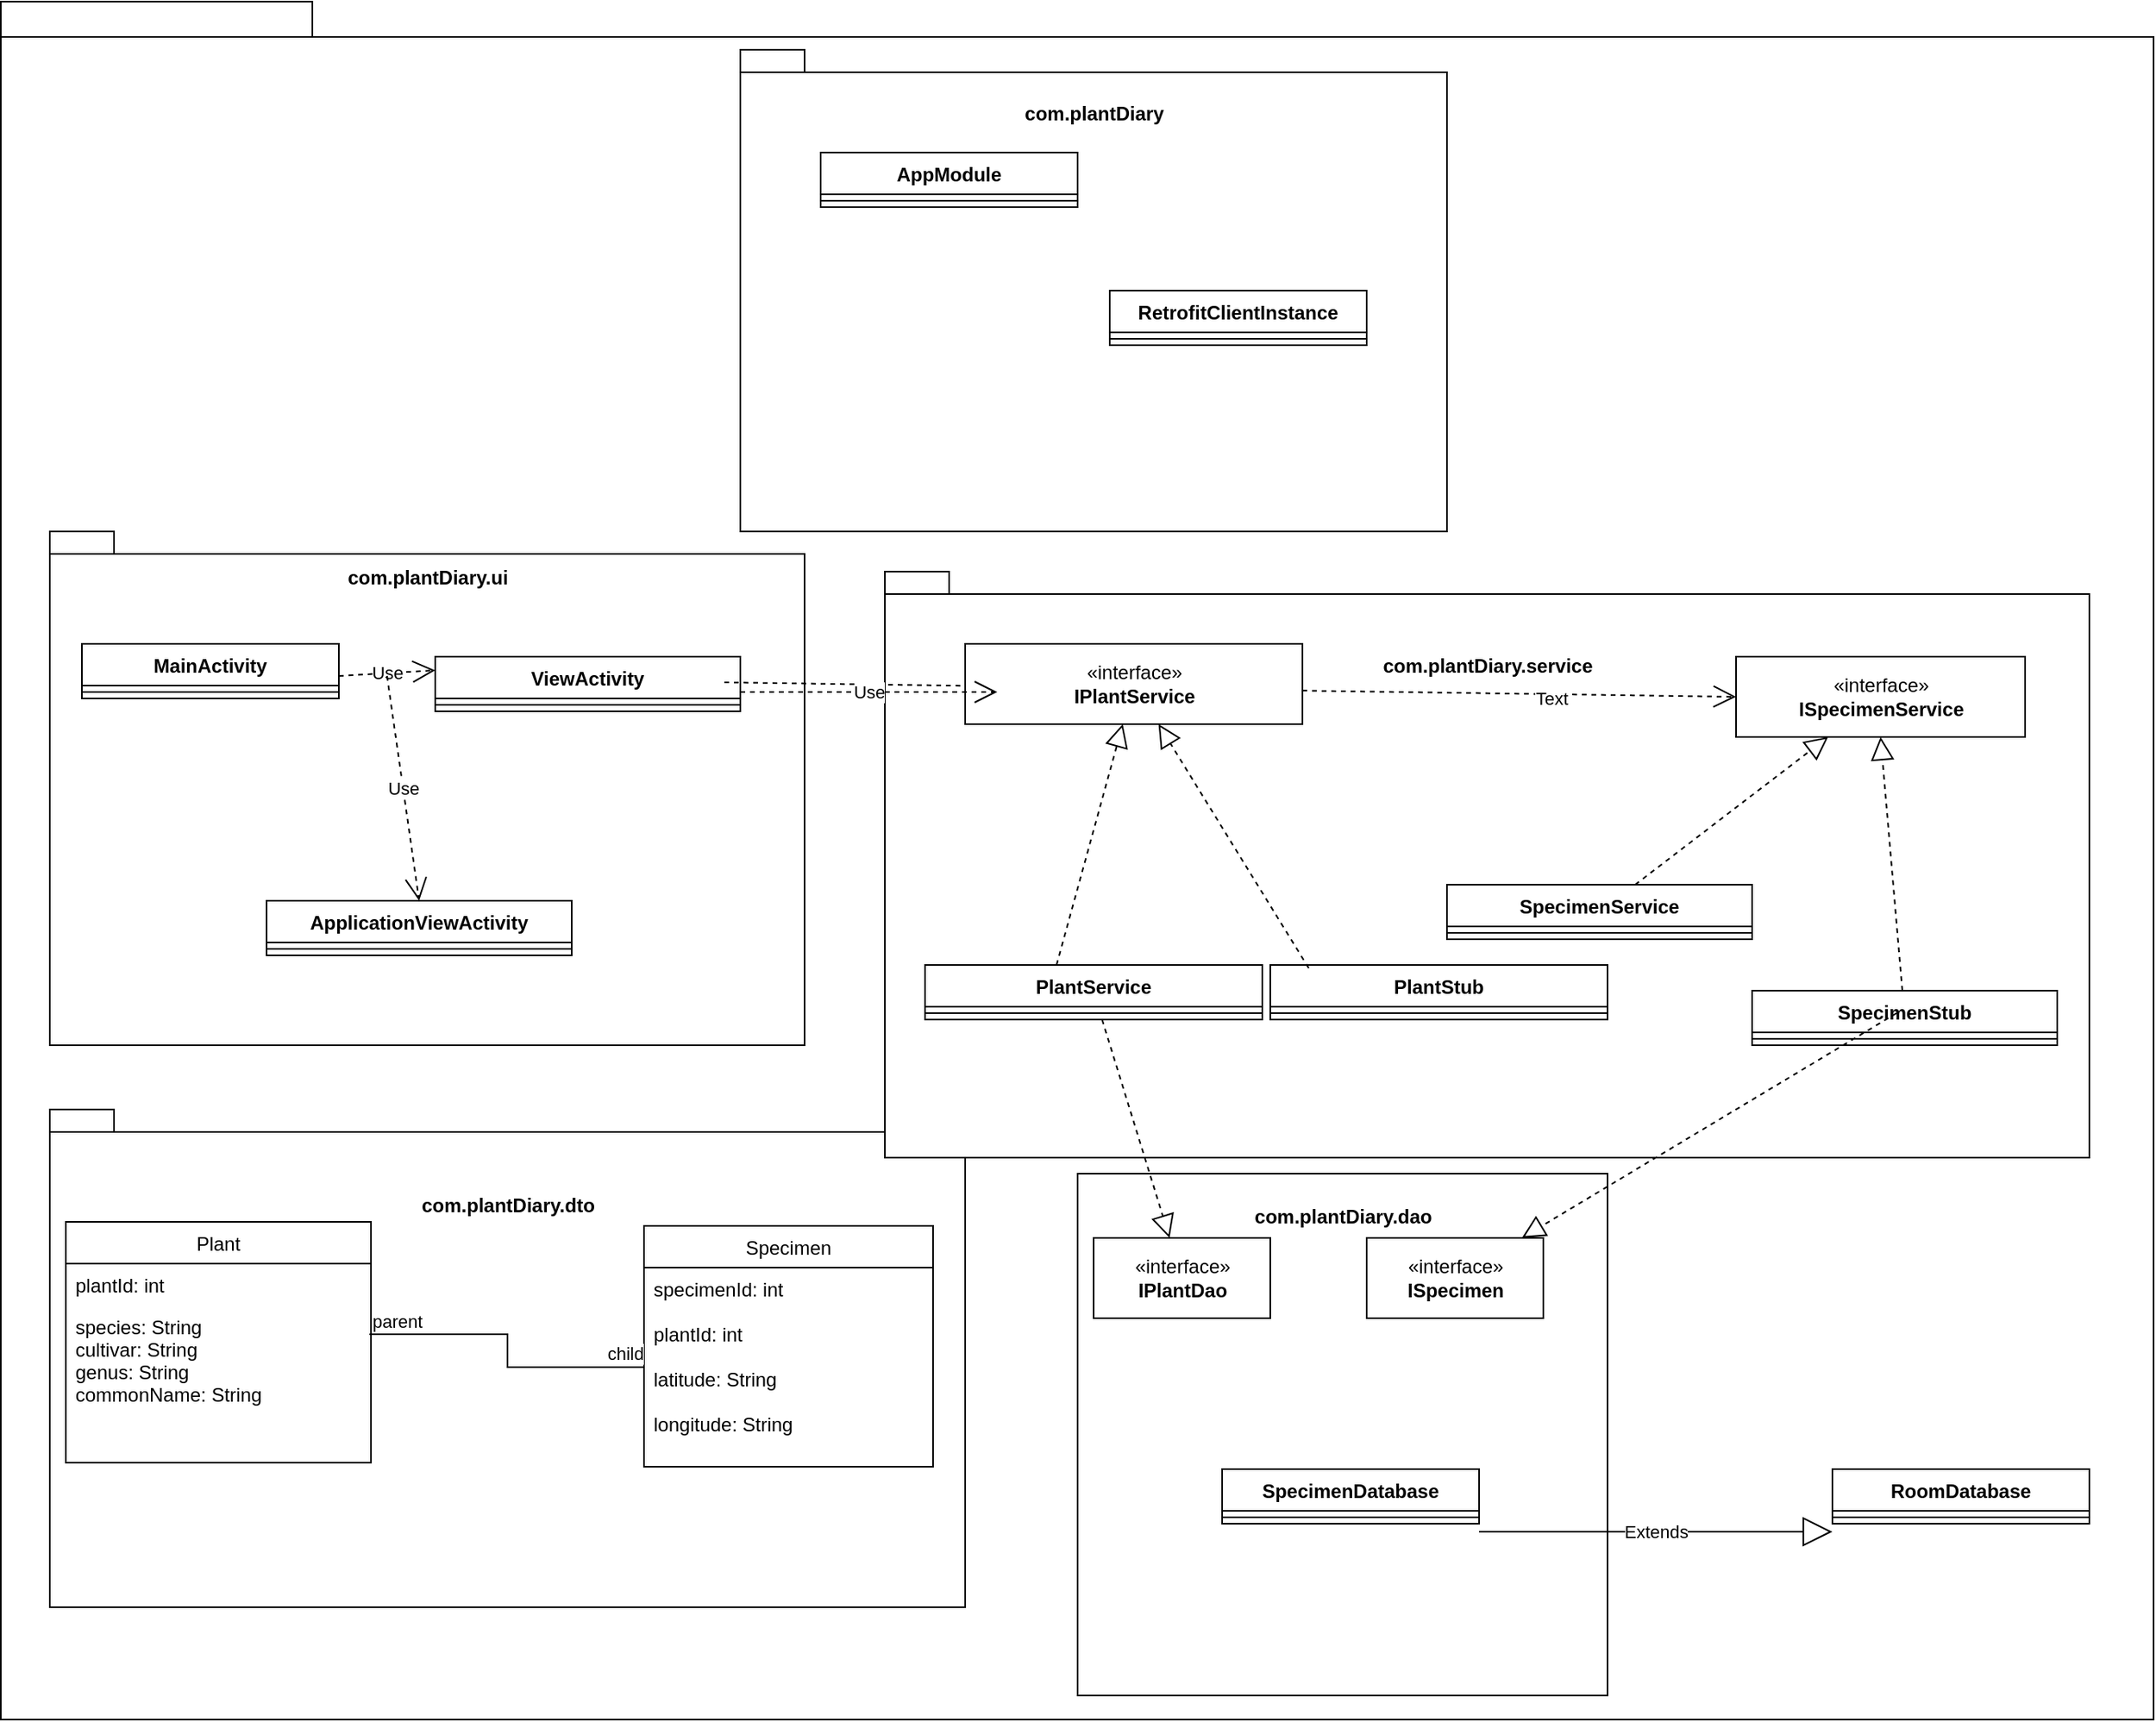<mxfile version="20.3.2" type="github">
  <diagram name="Page-1" id="b5b7bab2-c9e2-2cf4-8b2a-24fd1a2a6d21">
    <mxGraphModel dx="1402" dy="766" grid="1" gridSize="10" guides="1" tooltips="1" connect="1" arrows="1" fold="1" page="1" pageScale="1" pageWidth="827" pageHeight="1169" background="none" math="0" shadow="0">
      <root>
        <mxCell id="0" />
        <mxCell id="1" parent="0" />
        <mxCell id="6e0c8c40b5770093-72" value="" style="shape=folder;fontStyle=1;spacingTop=10;tabWidth=194;tabHeight=22;tabPosition=left;html=1;rounded=0;shadow=0;comic=0;labelBackgroundColor=none;strokeWidth=1;fillColor=none;fontFamily=Verdana;fontSize=10;align=center;" parent="1" vertex="1">
          <mxGeometry x="69.5" y="70" width="1340.5" height="1070" as="geometry" />
        </mxCell>
        <mxCell id="I1y-CyecfX2lXBZXowl5-1" value="&lt;div&gt;com.plantDiary.ui&lt;/div&gt;&lt;div&gt;&lt;br&gt;&lt;/div&gt;&lt;div&gt;&lt;br&gt;&lt;/div&gt;&lt;div&gt;&lt;br&gt;&lt;/div&gt;&lt;div&gt;&lt;br&gt;&lt;/div&gt;&lt;div&gt;&lt;br&gt;&lt;/div&gt;&lt;div&gt;&lt;br&gt;&lt;/div&gt;&lt;div&gt;&lt;br&gt;&lt;/div&gt;&lt;div&gt;&lt;br&gt;&lt;/div&gt;&lt;div&gt;&lt;br&gt;&lt;/div&gt;&lt;div&gt;&lt;br&gt;&lt;/div&gt;&lt;div&gt;&lt;br&gt;&lt;/div&gt;&lt;div&gt;&lt;br&gt;&lt;/div&gt;&lt;div&gt;&lt;br&gt;&lt;/div&gt;&lt;div&gt;&lt;br&gt;&lt;/div&gt;&lt;div&gt;&lt;br&gt;&lt;/div&gt;&lt;div&gt;&lt;br&gt;&lt;/div&gt;&lt;div&gt;&lt;br&gt;&lt;/div&gt;&lt;div&gt;&lt;br&gt;&lt;/div&gt;&lt;div&gt;&lt;br&gt;&lt;/div&gt;" style="shape=folder;fontStyle=1;spacingTop=10;tabWidth=40;tabHeight=14;tabPosition=left;html=1;" parent="1" vertex="1">
          <mxGeometry x="100" y="400" width="470" height="320" as="geometry" />
        </mxCell>
        <mxCell id="I1y-CyecfX2lXBZXowl5-3" value="&lt;div&gt;&lt;b&gt;com.plantDiary.dao&lt;/b&gt;&lt;/div&gt;&lt;div&gt;&lt;br&gt;&lt;/div&gt;&lt;div&gt;&lt;br&gt;&lt;/div&gt;&lt;div&gt;&lt;br&gt;&lt;/div&gt;&lt;div&gt;&lt;br&gt;&lt;/div&gt;&lt;div&gt;&lt;br&gt;&lt;/div&gt;&lt;div&gt;&lt;br&gt;&lt;/div&gt;&lt;div&gt;&lt;br&gt;&lt;/div&gt;&lt;div&gt;&lt;br&gt;&lt;/div&gt;&lt;div&gt;&lt;br&gt;&lt;/div&gt;&lt;div&gt;&lt;br&gt;&lt;/div&gt;&lt;div&gt;&lt;br&gt;&lt;/div&gt;&lt;div&gt;&lt;br&gt;&lt;/div&gt;&lt;div&gt;&lt;br&gt;&lt;/div&gt;&lt;div&gt;&lt;br&gt;&lt;/div&gt;&lt;div&gt;&lt;br&gt;&lt;/div&gt;&lt;div&gt;&lt;br&gt;&lt;/div&gt;&lt;div&gt;&lt;br&gt;&lt;/div&gt;&lt;div&gt;&lt;br&gt;&lt;/div&gt;&lt;div&gt;&lt;br&gt;&lt;/div&gt;" style="html=1;fontFamily=Helvetica;fontSize=12;fontColor=default;align=center;strokeColor=default;fillColor=default;" parent="1" vertex="1">
          <mxGeometry x="740" y="800" width="330" height="325" as="geometry" />
        </mxCell>
        <mxCell id="I1y-CyecfX2lXBZXowl5-4" value="&lt;div&gt;com.plantDiary.dto&lt;/div&gt;&lt;div&gt;&lt;br&gt;&lt;/div&gt;&lt;div&gt;&lt;br&gt;&lt;/div&gt;&lt;div&gt;&lt;br&gt;&lt;/div&gt;&lt;div&gt;&lt;br&gt;&lt;/div&gt;&lt;div&gt;&lt;br&gt;&lt;/div&gt;&lt;div&gt;&lt;br&gt;&lt;/div&gt;&lt;div&gt;&lt;br&gt;&lt;/div&gt;&lt;div&gt;&lt;br&gt;&lt;/div&gt;&lt;div&gt;&lt;br&gt;&lt;/div&gt;&lt;div&gt;&lt;br&gt;&lt;/div&gt;&lt;div&gt;&lt;br&gt;&lt;/div&gt;&lt;div&gt;&lt;br&gt;&lt;/div&gt;&lt;div&gt;&lt;br&gt;&lt;/div&gt;&lt;div&gt;&lt;br&gt;&lt;/div&gt;" style="shape=folder;fontStyle=1;spacingTop=10;tabWidth=40;tabHeight=14;tabPosition=left;html=1;" parent="1" vertex="1">
          <mxGeometry x="100" y="760" width="570" height="310" as="geometry" />
        </mxCell>
        <mxCell id="I1y-CyecfX2lXBZXowl5-5" value="&lt;div&gt;com.plantDiary.service&lt;/div&gt;&lt;div&gt;&lt;br&gt;&lt;/div&gt;&lt;div&gt;&lt;br&gt;&lt;/div&gt;&lt;div&gt;&lt;br&gt;&lt;/div&gt;&lt;div&gt;&lt;br&gt;&lt;/div&gt;&lt;div&gt;&lt;br&gt;&lt;/div&gt;&lt;div&gt;&lt;br&gt;&lt;/div&gt;&lt;div&gt;&lt;br&gt;&lt;/div&gt;&lt;div&gt;&lt;br&gt;&lt;/div&gt;&lt;div&gt;&lt;br&gt;&lt;/div&gt;&lt;div&gt;&lt;br&gt;&lt;/div&gt;&lt;div&gt;&lt;br&gt;&lt;/div&gt;&lt;div&gt;&lt;br&gt;&lt;/div&gt;&lt;div&gt;&lt;br&gt;&lt;/div&gt;&lt;div&gt;&lt;br&gt;&lt;/div&gt;&lt;div&gt;&lt;br&gt;&lt;/div&gt;&lt;div&gt;&lt;br&gt;&lt;/div&gt;&lt;div&gt;&lt;br&gt;&lt;/div&gt;&lt;div&gt;&lt;br&gt;&lt;/div&gt;" style="shape=folder;fontStyle=1;spacingTop=10;tabWidth=40;tabHeight=14;tabPosition=left;html=1;" parent="1" vertex="1">
          <mxGeometry x="620" y="425" width="750" height="365" as="geometry" />
        </mxCell>
        <mxCell id="I1y-CyecfX2lXBZXowl5-6" value="&lt;div&gt;com.plantDiary&lt;/div&gt;&lt;div&gt;&lt;br&gt;&lt;/div&gt;&lt;div&gt;&lt;br&gt;&lt;/div&gt;&lt;div&gt;&lt;br&gt;&lt;/div&gt;&lt;div&gt;&lt;br&gt;&lt;/div&gt;&lt;div&gt;&lt;br&gt;&lt;/div&gt;&lt;div&gt;&lt;br&gt;&lt;/div&gt;&lt;div&gt;&lt;br&gt;&lt;/div&gt;&lt;div&gt;&lt;br&gt;&lt;/div&gt;&lt;div&gt;&lt;br&gt;&lt;/div&gt;&lt;div&gt;&lt;br&gt;&lt;/div&gt;&lt;div&gt;&lt;br&gt;&lt;/div&gt;&lt;div&gt;&lt;br&gt;&lt;/div&gt;&lt;div&gt;&lt;br&gt;&lt;/div&gt;&lt;div&gt;&lt;br&gt;&lt;/div&gt;&lt;div&gt;&lt;br&gt;&lt;/div&gt;&lt;div&gt;&lt;br&gt;&lt;/div&gt;" style="shape=folder;fontStyle=1;spacingTop=10;tabWidth=40;tabHeight=14;tabPosition=left;html=1;" parent="1" vertex="1">
          <mxGeometry x="530" y="100" width="440" height="300" as="geometry" />
        </mxCell>
        <mxCell id="I1y-CyecfX2lXBZXowl5-15" value="MainActivity" style="swimlane;fontStyle=1;align=center;verticalAlign=top;childLayout=stackLayout;horizontal=1;startSize=26;horizontalStack=0;resizeParent=1;resizeParentMax=0;resizeLast=0;collapsible=1;marginBottom=0;" parent="1" vertex="1">
          <mxGeometry x="120" y="470" width="160" height="34" as="geometry" />
        </mxCell>
        <mxCell id="I1y-CyecfX2lXBZXowl5-95" value="Use" style="endArrow=open;endSize=12;dashed=1;html=1;rounded=0;entryX=0;entryY=0.25;entryDx=0;entryDy=0;" parent="I1y-CyecfX2lXBZXowl5-15" target="I1y-CyecfX2lXBZXowl5-23" edge="1">
          <mxGeometry width="160" relative="1" as="geometry">
            <mxPoint x="160" y="20" as="sourcePoint" />
            <mxPoint x="300" y="20" as="targetPoint" />
          </mxGeometry>
        </mxCell>
        <mxCell id="I1y-CyecfX2lXBZXowl5-17" value="" style="line;strokeWidth=1;fillColor=none;align=left;verticalAlign=middle;spacingTop=-1;spacingLeft=3;spacingRight=3;rotatable=0;labelPosition=right;points=[];portConstraint=eastwest;strokeColor=inherit;" parent="I1y-CyecfX2lXBZXowl5-15" vertex="1">
          <mxGeometry y="26" width="160" height="8" as="geometry" />
        </mxCell>
        <mxCell id="I1y-CyecfX2lXBZXowl5-23" value="ViewActivity" style="swimlane;fontStyle=1;align=center;verticalAlign=top;childLayout=stackLayout;horizontal=1;startSize=26;horizontalStack=0;resizeParent=1;resizeParentMax=0;resizeLast=0;collapsible=1;marginBottom=0;" parent="1" vertex="1">
          <mxGeometry x="340" y="478" width="190" height="34" as="geometry" />
        </mxCell>
        <mxCell id="I1y-CyecfX2lXBZXowl5-67" value="Use" style="endArrow=open;endSize=12;dashed=1;html=1;rounded=0;entryX=0;entryY=0.5;entryDx=0;entryDy=0;" parent="I1y-CyecfX2lXBZXowl5-23" target="I1y-CyecfX2lXBZXowl5-32" edge="1">
          <mxGeometry width="160" relative="1" as="geometry">
            <mxPoint x="180" y="16" as="sourcePoint" />
            <mxPoint x="340" y="16" as="targetPoint" />
          </mxGeometry>
        </mxCell>
        <mxCell id="I1y-CyecfX2lXBZXowl5-97" value="Text" style="edgeLabel;html=1;align=center;verticalAlign=middle;resizable=0;points=[];" parent="I1y-CyecfX2lXBZXowl5-67" vertex="1" connectable="0">
          <mxGeometry x="0.635" y="-2" relative="1" as="geometry">
            <mxPoint as="offset" />
          </mxGeometry>
        </mxCell>
        <mxCell id="I1y-CyecfX2lXBZXowl5-24" value="" style="line;strokeWidth=1;fillColor=none;align=left;verticalAlign=middle;spacingTop=-1;spacingLeft=3;spacingRight=3;rotatable=0;labelPosition=right;points=[];portConstraint=eastwest;strokeColor=inherit;" parent="I1y-CyecfX2lXBZXowl5-23" vertex="1">
          <mxGeometry y="26" width="190" height="8" as="geometry" />
        </mxCell>
        <mxCell id="I1y-CyecfX2lXBZXowl5-25" value="PlantService" style="swimlane;fontStyle=1;align=center;verticalAlign=top;childLayout=stackLayout;horizontal=1;startSize=26;horizontalStack=0;resizeParent=1;resizeParentMax=0;resizeLast=0;collapsible=1;marginBottom=0;" parent="1" vertex="1">
          <mxGeometry x="645" y="670" width="210" height="34" as="geometry" />
        </mxCell>
        <mxCell id="I1y-CyecfX2lXBZXowl5-26" value="" style="line;strokeWidth=1;fillColor=none;align=left;verticalAlign=middle;spacingTop=-1;spacingLeft=3;spacingRight=3;rotatable=0;labelPosition=right;points=[];portConstraint=eastwest;strokeColor=inherit;" parent="I1y-CyecfX2lXBZXowl5-25" vertex="1">
          <mxGeometry y="26" width="210" height="8" as="geometry" />
        </mxCell>
        <mxCell id="I1y-CyecfX2lXBZXowl5-27" value="SpecimenService" style="swimlane;fontStyle=1;align=center;verticalAlign=top;childLayout=stackLayout;horizontal=1;startSize=26;horizontalStack=0;resizeParent=1;resizeParentMax=0;resizeLast=0;collapsible=1;marginBottom=0;" parent="1" vertex="1">
          <mxGeometry x="970" y="620" width="190" height="34" as="geometry" />
        </mxCell>
        <mxCell id="I1y-CyecfX2lXBZXowl5-28" value="" style="line;strokeWidth=1;fillColor=none;align=left;verticalAlign=middle;spacingTop=-1;spacingLeft=3;spacingRight=3;rotatable=0;labelPosition=right;points=[];portConstraint=eastwest;strokeColor=inherit;" parent="I1y-CyecfX2lXBZXowl5-27" vertex="1">
          <mxGeometry y="26" width="190" height="8" as="geometry" />
        </mxCell>
        <mxCell id="I1y-CyecfX2lXBZXowl5-29" value="ApplicationViewActivity" style="swimlane;fontStyle=1;align=center;verticalAlign=top;childLayout=stackLayout;horizontal=1;startSize=26;horizontalStack=0;resizeParent=1;resizeParentMax=0;resizeLast=0;collapsible=1;marginBottom=0;" parent="1" vertex="1">
          <mxGeometry x="235" y="630" width="190" height="34" as="geometry" />
        </mxCell>
        <mxCell id="I1y-CyecfX2lXBZXowl5-30" value="" style="line;strokeWidth=1;fillColor=none;align=left;verticalAlign=middle;spacingTop=-1;spacingLeft=3;spacingRight=3;rotatable=0;labelPosition=right;points=[];portConstraint=eastwest;strokeColor=inherit;" parent="I1y-CyecfX2lXBZXowl5-29" vertex="1">
          <mxGeometry y="26" width="190" height="8" as="geometry" />
        </mxCell>
        <mxCell id="I1y-CyecfX2lXBZXowl5-31" value="«interface»&lt;br&gt;&lt;b&gt;IPlantService&lt;/b&gt;" style="html=1;" parent="1" vertex="1">
          <mxGeometry x="670" y="470" width="210" height="50" as="geometry" />
        </mxCell>
        <mxCell id="I1y-CyecfX2lXBZXowl5-32" value="«interface»&lt;br&gt;&lt;b&gt;ISpecimenService&lt;/b&gt;" style="html=1;" parent="1" vertex="1">
          <mxGeometry x="1150" y="478" width="180" height="50" as="geometry" />
        </mxCell>
        <mxCell id="I1y-CyecfX2lXBZXowl5-33" value="PlantStub" style="swimlane;fontStyle=1;align=center;verticalAlign=top;childLayout=stackLayout;horizontal=1;startSize=26;horizontalStack=0;resizeParent=1;resizeParentMax=0;resizeLast=0;collapsible=1;marginBottom=0;" parent="1" vertex="1">
          <mxGeometry x="860" y="670" width="210" height="34" as="geometry" />
        </mxCell>
        <mxCell id="I1y-CyecfX2lXBZXowl5-34" value="" style="line;strokeWidth=1;fillColor=none;align=left;verticalAlign=middle;spacingTop=-1;spacingLeft=3;spacingRight=3;rotatable=0;labelPosition=right;points=[];portConstraint=eastwest;strokeColor=inherit;" parent="I1y-CyecfX2lXBZXowl5-33" vertex="1">
          <mxGeometry y="26" width="210" height="8" as="geometry" />
        </mxCell>
        <mxCell id="I1y-CyecfX2lXBZXowl5-35" value="SpecimenStub" style="swimlane;fontStyle=1;align=center;verticalAlign=top;childLayout=stackLayout;horizontal=1;startSize=26;horizontalStack=0;resizeParent=1;resizeParentMax=0;resizeLast=0;collapsible=1;marginBottom=0;" parent="1" vertex="1">
          <mxGeometry x="1160" y="686" width="190" height="34" as="geometry" />
        </mxCell>
        <mxCell id="I1y-CyecfX2lXBZXowl5-79" value="" style="endArrow=block;dashed=1;endFill=0;endSize=12;html=1;rounded=0;" parent="I1y-CyecfX2lXBZXowl5-35" target="I1y-CyecfX2lXBZXowl5-68" edge="1">
          <mxGeometry width="160" relative="1" as="geometry">
            <mxPoint x="90" y="14" as="sourcePoint" />
            <mxPoint x="250" y="14" as="targetPoint" />
          </mxGeometry>
        </mxCell>
        <mxCell id="I1y-CyecfX2lXBZXowl5-36" value="" style="line;strokeWidth=1;fillColor=none;align=left;verticalAlign=middle;spacingTop=-1;spacingLeft=3;spacingRight=3;rotatable=0;labelPosition=right;points=[];portConstraint=eastwest;strokeColor=inherit;" parent="I1y-CyecfX2lXBZXowl5-35" vertex="1">
          <mxGeometry y="26" width="190" height="8" as="geometry" />
        </mxCell>
        <mxCell id="I1y-CyecfX2lXBZXowl5-37" value="Plant" style="swimlane;fontStyle=0;childLayout=stackLayout;horizontal=1;startSize=26;fillColor=none;horizontalStack=0;resizeParent=1;resizeParentMax=0;resizeLast=0;collapsible=1;marginBottom=0;" parent="1" vertex="1">
          <mxGeometry x="110" y="830" width="190" height="150" as="geometry" />
        </mxCell>
        <mxCell id="I1y-CyecfX2lXBZXowl5-38" value="plantId: int" style="text;strokeColor=none;fillColor=none;align=left;verticalAlign=top;spacingLeft=4;spacingRight=4;overflow=hidden;rotatable=0;points=[[0,0.5],[1,0.5]];portConstraint=eastwest;" parent="I1y-CyecfX2lXBZXowl5-37" vertex="1">
          <mxGeometry y="26" width="190" height="26" as="geometry" />
        </mxCell>
        <mxCell id="I1y-CyecfX2lXBZXowl5-39" value="species: String&#xa;cultivar: String&#xa;genus: String&#xa;commonName: String&#xa;" style="text;strokeColor=none;fillColor=none;align=left;verticalAlign=top;spacingLeft=4;spacingRight=4;overflow=hidden;rotatable=0;points=[[0,0.5],[1,0.5]];portConstraint=eastwest;" parent="I1y-CyecfX2lXBZXowl5-37" vertex="1">
          <mxGeometry y="52" width="190" height="98" as="geometry" />
        </mxCell>
        <mxCell id="I1y-CyecfX2lXBZXowl5-41" value="Specimen" style="swimlane;fontStyle=0;childLayout=stackLayout;horizontal=1;startSize=26;fillColor=none;horizontalStack=0;resizeParent=1;resizeParentMax=0;resizeLast=0;collapsible=1;marginBottom=0;" parent="1" vertex="1">
          <mxGeometry x="470" y="832.5" width="180" height="150" as="geometry" />
        </mxCell>
        <mxCell id="I1y-CyecfX2lXBZXowl5-42" value="specimenId: int&#xa;&#xa;plantId: int&#xa;&#xa;latitude: String&#xa;&#xa;longitude: String&#xa;" style="text;strokeColor=none;fillColor=none;align=left;verticalAlign=top;spacingLeft=4;spacingRight=4;overflow=hidden;rotatable=0;points=[[0,0.5],[1,0.5]];portConstraint=eastwest;" parent="I1y-CyecfX2lXBZXowl5-41" vertex="1">
          <mxGeometry y="26" width="180" height="124" as="geometry" />
        </mxCell>
        <mxCell id="I1y-CyecfX2lXBZXowl5-45" value="Extends" style="endArrow=block;endSize=16;endFill=0;html=1;rounded=0;exitX=1;exitY=0.5;exitDx=0;exitDy=0;" parent="1" edge="1">
          <mxGeometry width="160" relative="1" as="geometry">
            <mxPoint x="990" y="1023" as="sourcePoint" />
            <mxPoint x="1210" y="1023" as="targetPoint" />
            <Array as="points" />
          </mxGeometry>
        </mxCell>
        <mxCell id="I1y-CyecfX2lXBZXowl5-53" value="" style="endArrow=none;html=1;edgeStyle=orthogonalEdgeStyle;rounded=0;exitX=0.995;exitY=0.184;exitDx=0;exitDy=0;exitPerimeter=0;" parent="1" source="I1y-CyecfX2lXBZXowl5-39" target="I1y-CyecfX2lXBZXowl5-42" edge="1">
          <mxGeometry relative="1" as="geometry">
            <mxPoint x="310" y="900" as="sourcePoint" />
            <mxPoint x="450" y="900" as="targetPoint" />
          </mxGeometry>
        </mxCell>
        <mxCell id="I1y-CyecfX2lXBZXowl5-54" value="parent" style="edgeLabel;resizable=0;html=1;align=left;verticalAlign=bottom;" parent="I1y-CyecfX2lXBZXowl5-53" connectable="0" vertex="1">
          <mxGeometry x="-1" relative="1" as="geometry" />
        </mxCell>
        <mxCell id="I1y-CyecfX2lXBZXowl5-55" value="child" style="edgeLabel;resizable=0;html=1;align=right;verticalAlign=bottom;" parent="I1y-CyecfX2lXBZXowl5-53" connectable="0" vertex="1">
          <mxGeometry x="1" relative="1" as="geometry" />
        </mxCell>
        <mxCell id="I1y-CyecfX2lXBZXowl5-56" value="" style="endArrow=block;dashed=1;endFill=0;endSize=12;html=1;rounded=0;exitX=0.39;exitY=0;exitDx=0;exitDy=0;exitPerimeter=0;" parent="1" source="I1y-CyecfX2lXBZXowl5-25" target="I1y-CyecfX2lXBZXowl5-31" edge="1">
          <mxGeometry width="160" relative="1" as="geometry">
            <mxPoint x="730" y="510" as="sourcePoint" />
            <mxPoint x="890" y="510" as="targetPoint" />
          </mxGeometry>
        </mxCell>
        <mxCell id="I1y-CyecfX2lXBZXowl5-58" value="" style="endArrow=block;dashed=1;endFill=0;endSize=12;html=1;rounded=0;exitX=0.114;exitY=0.059;exitDx=0;exitDy=0;exitPerimeter=0;" parent="1" source="I1y-CyecfX2lXBZXowl5-33" target="I1y-CyecfX2lXBZXowl5-31" edge="1">
          <mxGeometry width="160" relative="1" as="geometry">
            <mxPoint x="780" y="510.5" as="sourcePoint" />
            <mxPoint x="940" y="510.5" as="targetPoint" />
          </mxGeometry>
        </mxCell>
        <mxCell id="I1y-CyecfX2lXBZXowl5-61" value="" style="endArrow=block;dashed=1;endFill=0;endSize=12;html=1;rounded=0;entryX=0.5;entryY=1;entryDx=0;entryDy=0;" parent="1" source="I1y-CyecfX2lXBZXowl5-35" target="I1y-CyecfX2lXBZXowl5-32" edge="1">
          <mxGeometry width="160" relative="1" as="geometry">
            <mxPoint x="1190" y="520" as="sourcePoint" />
            <mxPoint x="1350" y="520" as="targetPoint" />
          </mxGeometry>
        </mxCell>
        <mxCell id="I1y-CyecfX2lXBZXowl5-62" value="" style="endArrow=block;dashed=1;endFill=0;endSize=12;html=1;rounded=0;" parent="1" source="I1y-CyecfX2lXBZXowl5-27" target="I1y-CyecfX2lXBZXowl5-32" edge="1">
          <mxGeometry width="160" relative="1" as="geometry">
            <mxPoint x="1170" y="520" as="sourcePoint" />
            <mxPoint x="1330" y="520" as="targetPoint" />
          </mxGeometry>
        </mxCell>
        <mxCell id="I1y-CyecfX2lXBZXowl5-66" value="Use" style="endArrow=open;endSize=12;dashed=1;html=1;rounded=0;" parent="1" edge="1">
          <mxGeometry width="160" relative="1" as="geometry">
            <mxPoint x="530" y="500" as="sourcePoint" />
            <mxPoint x="690" y="500" as="targetPoint" />
          </mxGeometry>
        </mxCell>
        <mxCell id="I1y-CyecfX2lXBZXowl5-68" value="«interface»&lt;br&gt;&lt;b&gt;ISpecimen&lt;/b&gt;" style="html=1;" parent="1" vertex="1">
          <mxGeometry x="920" y="840" width="110" height="50" as="geometry" />
        </mxCell>
        <mxCell id="I1y-CyecfX2lXBZXowl5-69" value="«interface»&lt;br&gt;&lt;b&gt;IPlantDao&lt;/b&gt;" style="html=1;" parent="1" vertex="1">
          <mxGeometry x="750" y="840" width="110" height="50" as="geometry" />
        </mxCell>
        <mxCell id="I1y-CyecfX2lXBZXowl5-70" value="SpecimenDatabase" style="swimlane;fontStyle=1;align=center;verticalAlign=top;childLayout=stackLayout;horizontal=1;startSize=26;horizontalStack=0;resizeParent=1;resizeParentMax=0;resizeLast=0;collapsible=1;marginBottom=0;" parent="1" vertex="1">
          <mxGeometry x="830" y="984" width="160" height="34" as="geometry" />
        </mxCell>
        <mxCell id="I1y-CyecfX2lXBZXowl5-72" value="" style="line;strokeWidth=1;fillColor=none;align=left;verticalAlign=middle;spacingTop=-1;spacingLeft=3;spacingRight=3;rotatable=0;labelPosition=right;points=[];portConstraint=eastwest;strokeColor=inherit;" parent="I1y-CyecfX2lXBZXowl5-70" vertex="1">
          <mxGeometry y="26" width="160" height="8" as="geometry" />
        </mxCell>
        <mxCell id="I1y-CyecfX2lXBZXowl5-74" value="RoomDatabase" style="swimlane;fontStyle=1;align=center;verticalAlign=top;childLayout=stackLayout;horizontal=1;startSize=26;horizontalStack=0;resizeParent=1;resizeParentMax=0;resizeLast=0;collapsible=1;marginBottom=0;" parent="1" vertex="1">
          <mxGeometry x="1210" y="984" width="160" height="34" as="geometry" />
        </mxCell>
        <mxCell id="I1y-CyecfX2lXBZXowl5-76" value="" style="line;strokeWidth=1;fillColor=none;align=left;verticalAlign=middle;spacingTop=-1;spacingLeft=3;spacingRight=3;rotatable=0;labelPosition=right;points=[];portConstraint=eastwest;strokeColor=inherit;" parent="I1y-CyecfX2lXBZXowl5-74" vertex="1">
          <mxGeometry y="26" width="160" height="8" as="geometry" />
        </mxCell>
        <mxCell id="I1y-CyecfX2lXBZXowl5-78" value="" style="endArrow=block;dashed=1;endFill=0;endSize=12;html=1;rounded=0;" parent="1" source="I1y-CyecfX2lXBZXowl5-25" target="I1y-CyecfX2lXBZXowl5-69" edge="1">
          <mxGeometry width="160" relative="1" as="geometry">
            <mxPoint x="760" y="780" as="sourcePoint" />
            <mxPoint x="920" y="780" as="targetPoint" />
          </mxGeometry>
        </mxCell>
        <mxCell id="I1y-CyecfX2lXBZXowl5-80" value="RetrofitClientInstance" style="swimlane;fontStyle=1;align=center;verticalAlign=top;childLayout=stackLayout;horizontal=1;startSize=26;horizontalStack=0;resizeParent=1;resizeParentMax=0;resizeLast=0;collapsible=1;marginBottom=0;" parent="1" vertex="1">
          <mxGeometry x="760" y="250" width="160" height="34" as="geometry" />
        </mxCell>
        <mxCell id="I1y-CyecfX2lXBZXowl5-82" value="" style="line;strokeWidth=1;fillColor=none;align=left;verticalAlign=middle;spacingTop=-1;spacingLeft=3;spacingRight=3;rotatable=0;labelPosition=right;points=[];portConstraint=eastwest;strokeColor=inherit;" parent="I1y-CyecfX2lXBZXowl5-80" vertex="1">
          <mxGeometry y="26" width="160" height="8" as="geometry" />
        </mxCell>
        <mxCell id="I1y-CyecfX2lXBZXowl5-85" value="AppModule" style="swimlane;fontStyle=1;align=center;verticalAlign=top;childLayout=stackLayout;horizontal=1;startSize=26;horizontalStack=0;resizeParent=1;resizeParentMax=0;resizeLast=0;collapsible=1;marginBottom=0;" parent="1" vertex="1">
          <mxGeometry x="580" y="164" width="160" height="34" as="geometry" />
        </mxCell>
        <mxCell id="I1y-CyecfX2lXBZXowl5-87" value="" style="line;strokeWidth=1;fillColor=none;align=left;verticalAlign=middle;spacingTop=-1;spacingLeft=3;spacingRight=3;rotatable=0;labelPosition=right;points=[];portConstraint=eastwest;strokeColor=inherit;" parent="I1y-CyecfX2lXBZXowl5-85" vertex="1">
          <mxGeometry y="26" width="160" height="8" as="geometry" />
        </mxCell>
        <mxCell id="I1y-CyecfX2lXBZXowl5-96" value="Use" style="endArrow=open;endSize=12;dashed=1;html=1;rounded=0;entryX=0.5;entryY=0;entryDx=0;entryDy=0;" parent="1" target="I1y-CyecfX2lXBZXowl5-29" edge="1">
          <mxGeometry width="160" relative="1" as="geometry">
            <mxPoint x="310" y="490" as="sourcePoint" />
            <mxPoint x="330" y="620" as="targetPoint" />
          </mxGeometry>
        </mxCell>
      </root>
    </mxGraphModel>
  </diagram>
</mxfile>
